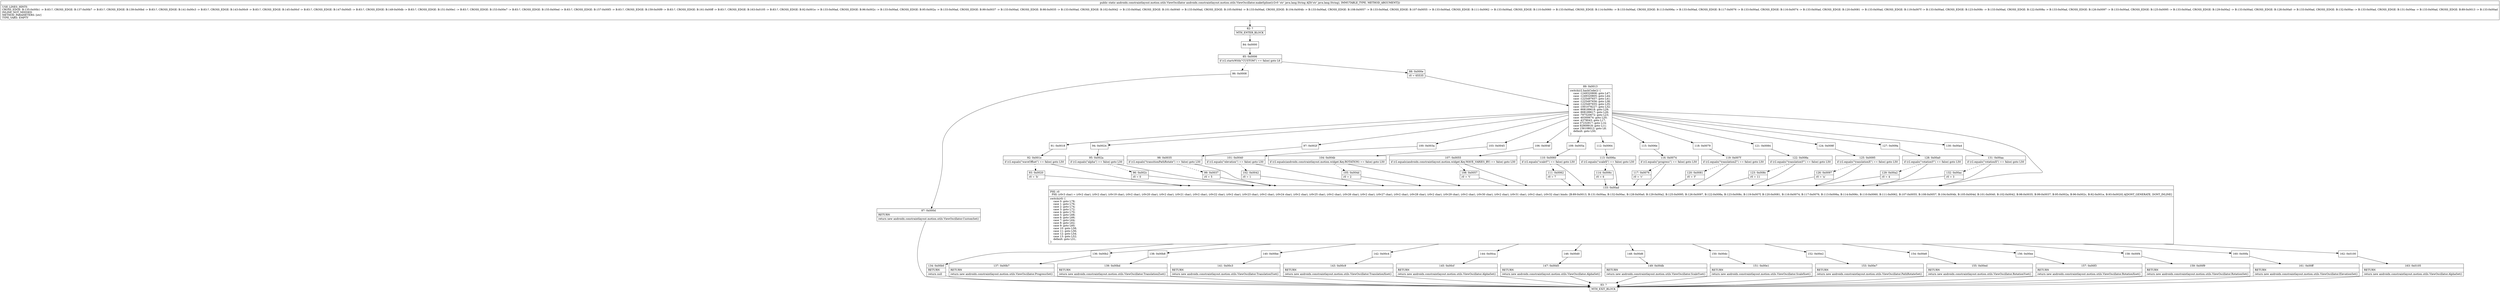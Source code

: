 digraph "CFG forandroidx.constraintlayout.motion.utils.ViewOscillator.makeSpline(Ljava\/lang\/String;)Landroidx\/constraintlayout\/motion\/utils\/ViewOscillator;" {
Node_82 [shape=record,label="{82\:\ ?|MTH_ENTER_BLOCK\l}"];
Node_84 [shape=record,label="{84\:\ 0x0000}"];
Node_85 [shape=record,label="{85\:\ 0x0006|if (r2.startsWith(\"CUSTOM\") == false) goto L6\l}"];
Node_86 [shape=record,label="{86\:\ 0x0008}"];
Node_87 [shape=record,label="{87\:\ 0x000d|RETURN\l|return new androidx.constraintlayout.motion.utils.ViewOscillator.CustomSet()\l}"];
Node_83 [shape=record,label="{83\:\ ?|MTH_EXIT_BLOCK\l}"];
Node_88 [shape=record,label="{88\:\ 0x000e|r0 = 65535\l}"];
Node_89 [shape=record,label="{89\:\ 0x0013|switch(r2.hashCode()) \{\l    case \-1249320806: goto L47;\l    case \-1249320805: goto L44;\l    case \-1225497657: goto L41;\l    case \-1225497656: goto L38;\l    case \-1225497655: goto L35;\l    case \-1001078227: goto L32;\l    case \-908189618: goto L29;\l    case \-908189617: goto L26;\l    case \-797520672: goto L23;\l    case \-40300674: goto L20;\l    case \-4379043: goto L17;\l    case 37232917: goto L14;\l    case 92909918: goto L11;\l    case 156108012: goto L8;\l    default: goto L50;\l\}\l}"];
Node_91 [shape=record,label="{91\:\ 0x0018}"];
Node_92 [shape=record,label="{92\:\ 0x001e|if (r2.equals(\"waveOffset\") == false) goto L50\l}"];
Node_93 [shape=record,label="{93\:\ 0x0020|r0 = 'b'\l}"];
Node_94 [shape=record,label="{94\:\ 0x0024}"];
Node_95 [shape=record,label="{95\:\ 0x002a|if (r2.equals(\"alpha\") == false) goto L50\l}"];
Node_96 [shape=record,label="{96\:\ 0x002c|r0 = 0\l}"];
Node_97 [shape=record,label="{97\:\ 0x002f}"];
Node_98 [shape=record,label="{98\:\ 0x0035|if (r2.equals(\"transitionPathRotate\") == false) goto L50\l}"];
Node_99 [shape=record,label="{99\:\ 0x0037|r0 = 5\l}"];
Node_100 [shape=record,label="{100\:\ 0x003a}"];
Node_101 [shape=record,label="{101\:\ 0x0040|if (r2.equals(\"elevation\") == false) goto L50\l}"];
Node_102 [shape=record,label="{102\:\ 0x0042|r0 = 1\l}"];
Node_103 [shape=record,label="{103\:\ 0x0045}"];
Node_104 [shape=record,label="{104\:\ 0x004b|if (r2.equals(androidx.constraintlayout.motion.widget.Key.ROTATION) == false) goto L50\l}"];
Node_105 [shape=record,label="{105\:\ 0x004d|r0 = 2\l}"];
Node_106 [shape=record,label="{106\:\ 0x004f}"];
Node_107 [shape=record,label="{107\:\ 0x0055|if (r2.equals(androidx.constraintlayout.motion.widget.Key.WAVE_VARIES_BY) == false) goto L50\l}"];
Node_108 [shape=record,label="{108\:\ 0x0057|r0 = 't'\l}"];
Node_109 [shape=record,label="{109\:\ 0x005a}"];
Node_110 [shape=record,label="{110\:\ 0x0060|if (r2.equals(\"scaleY\") == false) goto L50\l}"];
Node_111 [shape=record,label="{111\:\ 0x0062|r0 = 7\l}"];
Node_112 [shape=record,label="{112\:\ 0x0064}"];
Node_113 [shape=record,label="{113\:\ 0x006a|if (r2.equals(\"scaleX\") == false) goto L50\l}"];
Node_114 [shape=record,label="{114\:\ 0x006c|r0 = 6\l}"];
Node_115 [shape=record,label="{115\:\ 0x006e}"];
Node_116 [shape=record,label="{116\:\ 0x0074|if (r2.equals(\"progress\") == false) goto L50\l}"];
Node_117 [shape=record,label="{117\:\ 0x0076|r0 = 'r'\l}"];
Node_118 [shape=record,label="{118\:\ 0x0079}"];
Node_119 [shape=record,label="{119\:\ 0x007f|if (r2.equals(\"translationZ\") == false) goto L50\l}"];
Node_120 [shape=record,label="{120\:\ 0x0081|r0 = 'f'\l}"];
Node_121 [shape=record,label="{121\:\ 0x0084}"];
Node_122 [shape=record,label="{122\:\ 0x008a|if (r2.equals(\"translationY\") == false) goto L50\l}"];
Node_123 [shape=record,label="{123\:\ 0x008c|r0 = 11\l}"];
Node_124 [shape=record,label="{124\:\ 0x008f}"];
Node_125 [shape=record,label="{125\:\ 0x0095|if (r2.equals(\"translationX\") == false) goto L50\l}"];
Node_126 [shape=record,label="{126\:\ 0x0097|r0 = 'n'\l}"];
Node_127 [shape=record,label="{127\:\ 0x009a}"];
Node_128 [shape=record,label="{128\:\ 0x00a0|if (r2.equals(\"rotationY\") == false) goto L50\l}"];
Node_129 [shape=record,label="{129\:\ 0x00a2|r0 = 4\l}"];
Node_130 [shape=record,label="{130\:\ 0x00a4}"];
Node_131 [shape=record,label="{131\:\ 0x00aa|if (r2.equals(\"rotationX\") == false) goto L50\l}"];
Node_132 [shape=record,label="{132\:\ 0x00ac|r0 = 3\l}"];
Node_133 [shape=record,label="{133\:\ 0x00ad|PHI: r0 \l  PHI: (r0v3 char) = (r0v2 char), (r0v2 char), (r0v19 char), (r0v2 char), (r0v20 char), (r0v2 char), (r0v21 char), (r0v2 char), (r0v22 char), (r0v2 char), (r0v23 char), (r0v2 char), (r0v24 char), (r0v2 char), (r0v25 char), (r0v2 char), (r0v26 char), (r0v2 char), (r0v27 char), (r0v2 char), (r0v28 char), (r0v2 char), (r0v29 char), (r0v2 char), (r0v30 char), (r0v2 char), (r0v31 char), (r0v2 char), (r0v32 char) binds: [B:89:0x0013, B:131:0x00aa, B:132:0x00ac, B:128:0x00a0, B:129:0x00a2, B:125:0x0095, B:126:0x0097, B:122:0x008a, B:123:0x008c, B:119:0x007f, B:120:0x0081, B:116:0x0074, B:117:0x0076, B:113:0x006a, B:114:0x006c, B:110:0x0060, B:111:0x0062, B:107:0x0055, B:108:0x0057, B:104:0x004b, B:105:0x004d, B:101:0x0040, B:102:0x0042, B:98:0x0035, B:99:0x0037, B:95:0x002a, B:96:0x002c, B:92:0x001e, B:93:0x0020] A[DONT_GENERATE, DONT_INLINE]\l|switch(r0) \{\l    case 0: goto L78;\l    case 1: goto L76;\l    case 2: goto L74;\l    case 3: goto L72;\l    case 4: goto L70;\l    case 5: goto L68;\l    case 6: goto L66;\l    case 7: goto L64;\l    case 8: goto L62;\l    case 9: goto L60;\l    case 10: goto L58;\l    case 11: goto L56;\l    case 12: goto L54;\l    case 13: goto L52;\l    default: goto L51;\l\}\l}"];
Node_134 [shape=record,label="{134\:\ 0x00b0|RETURN\l|return null\l}"];
Node_136 [shape=record,label="{136\:\ 0x00b2}"];
Node_137 [shape=record,label="{137\:\ 0x00b7|RETURN\l|return new androidx.constraintlayout.motion.utils.ViewOscillator.ProgressSet()\l}"];
Node_138 [shape=record,label="{138\:\ 0x00b8}"];
Node_139 [shape=record,label="{139\:\ 0x00bd|RETURN\l|return new androidx.constraintlayout.motion.utils.ViewOscillator.TranslationZset()\l}"];
Node_140 [shape=record,label="{140\:\ 0x00be}"];
Node_141 [shape=record,label="{141\:\ 0x00c3|RETURN\l|return new androidx.constraintlayout.motion.utils.ViewOscillator.TranslationYset()\l}"];
Node_142 [shape=record,label="{142\:\ 0x00c4}"];
Node_143 [shape=record,label="{143\:\ 0x00c9|RETURN\l|return new androidx.constraintlayout.motion.utils.ViewOscillator.TranslationXset()\l}"];
Node_144 [shape=record,label="{144\:\ 0x00ca}"];
Node_145 [shape=record,label="{145\:\ 0x00cf|RETURN\l|return new androidx.constraintlayout.motion.utils.ViewOscillator.AlphaSet()\l}"];
Node_146 [shape=record,label="{146\:\ 0x00d0}"];
Node_147 [shape=record,label="{147\:\ 0x00d5|RETURN\l|return new androidx.constraintlayout.motion.utils.ViewOscillator.AlphaSet()\l}"];
Node_148 [shape=record,label="{148\:\ 0x00d6}"];
Node_149 [shape=record,label="{149\:\ 0x00db|RETURN\l|return new androidx.constraintlayout.motion.utils.ViewOscillator.ScaleYset()\l}"];
Node_150 [shape=record,label="{150\:\ 0x00dc}"];
Node_151 [shape=record,label="{151\:\ 0x00e1|RETURN\l|return new androidx.constraintlayout.motion.utils.ViewOscillator.ScaleXset()\l}"];
Node_152 [shape=record,label="{152\:\ 0x00e2}"];
Node_153 [shape=record,label="{153\:\ 0x00e7|RETURN\l|return new androidx.constraintlayout.motion.utils.ViewOscillator.PathRotateSet()\l}"];
Node_154 [shape=record,label="{154\:\ 0x00e8}"];
Node_155 [shape=record,label="{155\:\ 0x00ed|RETURN\l|return new androidx.constraintlayout.motion.utils.ViewOscillator.RotationYset()\l}"];
Node_156 [shape=record,label="{156\:\ 0x00ee}"];
Node_157 [shape=record,label="{157\:\ 0x00f3|RETURN\l|return new androidx.constraintlayout.motion.utils.ViewOscillator.RotationXset()\l}"];
Node_158 [shape=record,label="{158\:\ 0x00f4}"];
Node_159 [shape=record,label="{159\:\ 0x00f9|RETURN\l|return new androidx.constraintlayout.motion.utils.ViewOscillator.RotationSet()\l}"];
Node_160 [shape=record,label="{160\:\ 0x00fa}"];
Node_161 [shape=record,label="{161\:\ 0x00ff|RETURN\l|return new androidx.constraintlayout.motion.utils.ViewOscillator.ElevationSet()\l}"];
Node_162 [shape=record,label="{162\:\ 0x0100}"];
Node_163 [shape=record,label="{163\:\ 0x0105|RETURN\l|return new androidx.constraintlayout.motion.utils.ViewOscillator.AlphaSet()\l}"];
MethodNode[shape=record,label="{public static androidx.constraintlayout.motion.utils.ViewOscillator androidx.constraintlayout.motion.utils.ViewOscillator.makeSpline((r2v0 'str' java.lang.String A[D('str' java.lang.String), IMMUTABLE_TYPE, METHOD_ARGUMENT]))  | USE_LINES_HINTS\lCROSS_EDGE: B:135:0x00b1 \-\> B:83:?, CROSS_EDGE: B:137:0x00b7 \-\> B:83:?, CROSS_EDGE: B:139:0x00bd \-\> B:83:?, CROSS_EDGE: B:141:0x00c3 \-\> B:83:?, CROSS_EDGE: B:143:0x00c9 \-\> B:83:?, CROSS_EDGE: B:145:0x00cf \-\> B:83:?, CROSS_EDGE: B:147:0x00d5 \-\> B:83:?, CROSS_EDGE: B:149:0x00db \-\> B:83:?, CROSS_EDGE: B:151:0x00e1 \-\> B:83:?, CROSS_EDGE: B:153:0x00e7 \-\> B:83:?, CROSS_EDGE: B:155:0x00ed \-\> B:83:?, CROSS_EDGE: B:157:0x00f3 \-\> B:83:?, CROSS_EDGE: B:159:0x00f9 \-\> B:83:?, CROSS_EDGE: B:161:0x00ff \-\> B:83:?, CROSS_EDGE: B:163:0x0105 \-\> B:83:?, CROSS_EDGE: B:92:0x001e \-\> B:133:0x00ad, CROSS_EDGE: B:96:0x002c \-\> B:133:0x00ad, CROSS_EDGE: B:95:0x002a \-\> B:133:0x00ad, CROSS_EDGE: B:99:0x0037 \-\> B:133:0x00ad, CROSS_EDGE: B:98:0x0035 \-\> B:133:0x00ad, CROSS_EDGE: B:102:0x0042 \-\> B:133:0x00ad, CROSS_EDGE: B:101:0x0040 \-\> B:133:0x00ad, CROSS_EDGE: B:105:0x004d \-\> B:133:0x00ad, CROSS_EDGE: B:104:0x004b \-\> B:133:0x00ad, CROSS_EDGE: B:108:0x0057 \-\> B:133:0x00ad, CROSS_EDGE: B:107:0x0055 \-\> B:133:0x00ad, CROSS_EDGE: B:111:0x0062 \-\> B:133:0x00ad, CROSS_EDGE: B:110:0x0060 \-\> B:133:0x00ad, CROSS_EDGE: B:114:0x006c \-\> B:133:0x00ad, CROSS_EDGE: B:113:0x006a \-\> B:133:0x00ad, CROSS_EDGE: B:117:0x0076 \-\> B:133:0x00ad, CROSS_EDGE: B:116:0x0074 \-\> B:133:0x00ad, CROSS_EDGE: B:120:0x0081 \-\> B:133:0x00ad, CROSS_EDGE: B:119:0x007f \-\> B:133:0x00ad, CROSS_EDGE: B:123:0x008c \-\> B:133:0x00ad, CROSS_EDGE: B:122:0x008a \-\> B:133:0x00ad, CROSS_EDGE: B:126:0x0097 \-\> B:133:0x00ad, CROSS_EDGE: B:125:0x0095 \-\> B:133:0x00ad, CROSS_EDGE: B:129:0x00a2 \-\> B:133:0x00ad, CROSS_EDGE: B:128:0x00a0 \-\> B:133:0x00ad, CROSS_EDGE: B:132:0x00ac \-\> B:133:0x00ad, CROSS_EDGE: B:131:0x00aa \-\> B:133:0x00ad, CROSS_EDGE: B:89:0x0013 \-\> B:133:0x00ad\lINLINE_NOT_NEEDED\lMETHOD_PARAMETERS: [str]\lTYPE_VARS: EMPTY\l}"];
MethodNode -> Node_82;Node_82 -> Node_84;
Node_84 -> Node_85;
Node_85 -> Node_86[style=dashed];
Node_85 -> Node_88;
Node_86 -> Node_87;
Node_87 -> Node_83;
Node_88 -> Node_89;
Node_89 -> Node_91;
Node_89 -> Node_94;
Node_89 -> Node_97;
Node_89 -> Node_100;
Node_89 -> Node_103;
Node_89 -> Node_106;
Node_89 -> Node_109;
Node_89 -> Node_112;
Node_89 -> Node_115;
Node_89 -> Node_118;
Node_89 -> Node_121;
Node_89 -> Node_124;
Node_89 -> Node_127;
Node_89 -> Node_130;
Node_89 -> Node_133;
Node_91 -> Node_92;
Node_92 -> Node_93[style=dashed];
Node_92 -> Node_133;
Node_93 -> Node_133;
Node_94 -> Node_95;
Node_95 -> Node_96[style=dashed];
Node_95 -> Node_133;
Node_96 -> Node_133;
Node_97 -> Node_98;
Node_98 -> Node_99[style=dashed];
Node_98 -> Node_133;
Node_99 -> Node_133;
Node_100 -> Node_101;
Node_101 -> Node_102[style=dashed];
Node_101 -> Node_133;
Node_102 -> Node_133;
Node_103 -> Node_104;
Node_104 -> Node_105[style=dashed];
Node_104 -> Node_133;
Node_105 -> Node_133;
Node_106 -> Node_107;
Node_107 -> Node_108[style=dashed];
Node_107 -> Node_133;
Node_108 -> Node_133;
Node_109 -> Node_110;
Node_110 -> Node_111[style=dashed];
Node_110 -> Node_133;
Node_111 -> Node_133;
Node_112 -> Node_113;
Node_113 -> Node_114[style=dashed];
Node_113 -> Node_133;
Node_114 -> Node_133;
Node_115 -> Node_116;
Node_116 -> Node_117[style=dashed];
Node_116 -> Node_133;
Node_117 -> Node_133;
Node_118 -> Node_119;
Node_119 -> Node_120[style=dashed];
Node_119 -> Node_133;
Node_120 -> Node_133;
Node_121 -> Node_122;
Node_122 -> Node_123[style=dashed];
Node_122 -> Node_133;
Node_123 -> Node_133;
Node_124 -> Node_125;
Node_125 -> Node_126[style=dashed];
Node_125 -> Node_133;
Node_126 -> Node_133;
Node_127 -> Node_128;
Node_128 -> Node_129[style=dashed];
Node_128 -> Node_133;
Node_129 -> Node_133;
Node_130 -> Node_131;
Node_131 -> Node_132[style=dashed];
Node_131 -> Node_133;
Node_132 -> Node_133;
Node_133 -> Node_134;
Node_133 -> Node_136;
Node_133 -> Node_138;
Node_133 -> Node_140;
Node_133 -> Node_142;
Node_133 -> Node_144;
Node_133 -> Node_146;
Node_133 -> Node_148;
Node_133 -> Node_150;
Node_133 -> Node_152;
Node_133 -> Node_154;
Node_133 -> Node_156;
Node_133 -> Node_158;
Node_133 -> Node_160;
Node_133 -> Node_162;
Node_134 -> Node_83;
Node_136 -> Node_137;
Node_137 -> Node_83;
Node_138 -> Node_139;
Node_139 -> Node_83;
Node_140 -> Node_141;
Node_141 -> Node_83;
Node_142 -> Node_143;
Node_143 -> Node_83;
Node_144 -> Node_145;
Node_145 -> Node_83;
Node_146 -> Node_147;
Node_147 -> Node_83;
Node_148 -> Node_149;
Node_149 -> Node_83;
Node_150 -> Node_151;
Node_151 -> Node_83;
Node_152 -> Node_153;
Node_153 -> Node_83;
Node_154 -> Node_155;
Node_155 -> Node_83;
Node_156 -> Node_157;
Node_157 -> Node_83;
Node_158 -> Node_159;
Node_159 -> Node_83;
Node_160 -> Node_161;
Node_161 -> Node_83;
Node_162 -> Node_163;
Node_163 -> Node_83;
}


